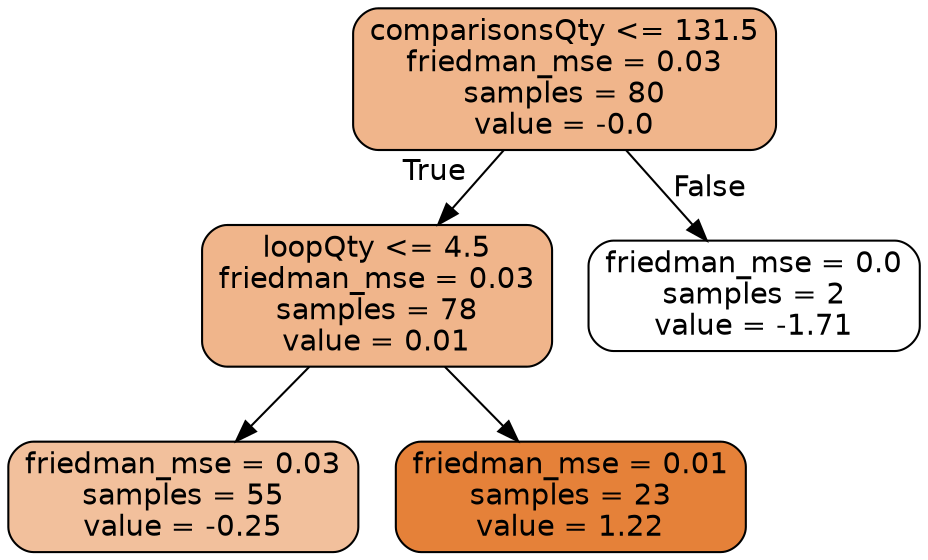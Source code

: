 digraph Tree {
node [shape=box, style="filled, rounded", color="black", fontname="helvetica"] ;
edge [fontname="helvetica"] ;
0 [label="comparisonsQty <= 131.5\nfriedman_mse = 0.03\nsamples = 80\nvalue = -0.0", fillcolor="#f0b58b"] ;
1 [label="loopQty <= 4.5\nfriedman_mse = 0.03\nsamples = 78\nvalue = 0.01", fillcolor="#f0b58b"] ;
0 -> 1 [labeldistance=2.5, labelangle=45, headlabel="True"] ;
3 [label="friedman_mse = 0.03\nsamples = 55\nvalue = -0.25", fillcolor="#f2c09c"] ;
1 -> 3 ;
4 [label="friedman_mse = 0.01\nsamples = 23\nvalue = 1.22", fillcolor="#e58139"] ;
1 -> 4 ;
2 [label="friedman_mse = 0.0\nsamples = 2\nvalue = -1.71", fillcolor="#ffffff"] ;
0 -> 2 [labeldistance=2.5, labelangle=-45, headlabel="False"] ;
}
